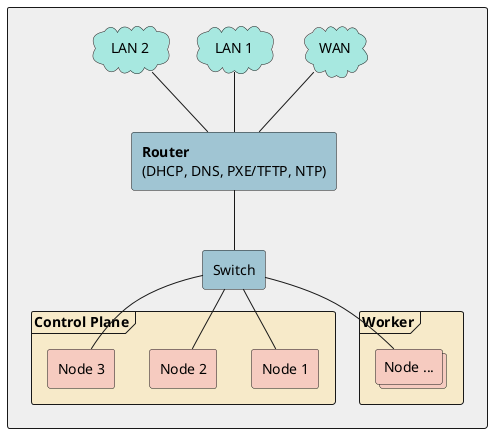 @startuml concept-dark
skinparam BackGroundColor transparent

rectangle #efefef {
  cloud WAN #A7E8E0
  cloud lan_1 as "LAN 1" #A7E8E0
  cloud lan_2 as "LAN 2" #A7E8E0
  agent router #A0C5D3 [
    <b>Router</b>
    (DHCP, DNS, PXE/TFTP, NTP)
  ]
  agent switch as "Switch" #A0C5D3
  frame control_plane as "Control Plane" #F7EAC9 {
    agent "Node 1" as node_1 #F6CBC0
    agent "Node 2" as node_2 #F6CBC0
    agent "Node 3" as node_3 #F6CBC0
  }
  frame worker as "Worker" #F7EAC9 {
    collections "Node ..." as nodes #F6CBC0
  }

  WAN -- router
  lan_1 -- router
  lan_2 -- router
  router -- switch
  switch -- node_1
  switch -- node_2
  switch -- node_3
  switch -- nodes
}

@enduml
